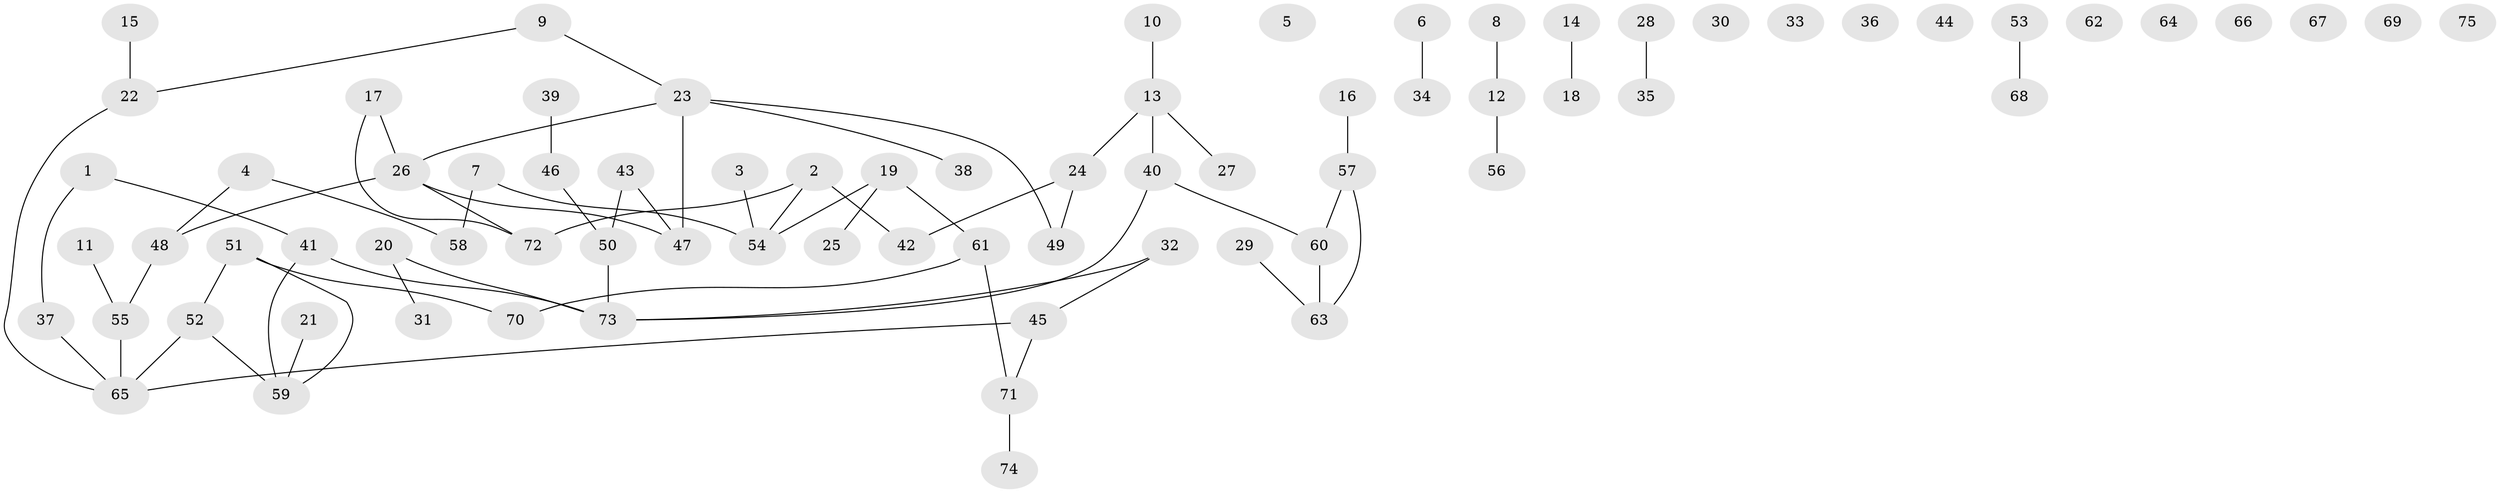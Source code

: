 // coarse degree distribution, {3: 0.17307692307692307, 1: 0.2692307692307692, 2: 0.17307692307692307, 0: 0.25, 4: 0.057692307692307696, 5: 0.057692307692307696, 6: 0.019230769230769232}
// Generated by graph-tools (version 1.1) at 2025/23/03/03/25 07:23:25]
// undirected, 75 vertices, 71 edges
graph export_dot {
graph [start="1"]
  node [color=gray90,style=filled];
  1;
  2;
  3;
  4;
  5;
  6;
  7;
  8;
  9;
  10;
  11;
  12;
  13;
  14;
  15;
  16;
  17;
  18;
  19;
  20;
  21;
  22;
  23;
  24;
  25;
  26;
  27;
  28;
  29;
  30;
  31;
  32;
  33;
  34;
  35;
  36;
  37;
  38;
  39;
  40;
  41;
  42;
  43;
  44;
  45;
  46;
  47;
  48;
  49;
  50;
  51;
  52;
  53;
  54;
  55;
  56;
  57;
  58;
  59;
  60;
  61;
  62;
  63;
  64;
  65;
  66;
  67;
  68;
  69;
  70;
  71;
  72;
  73;
  74;
  75;
  1 -- 37;
  1 -- 41;
  2 -- 42;
  2 -- 54;
  2 -- 72;
  3 -- 54;
  4 -- 48;
  4 -- 58;
  6 -- 34;
  7 -- 54;
  7 -- 58;
  8 -- 12;
  9 -- 22;
  9 -- 23;
  10 -- 13;
  11 -- 55;
  12 -- 56;
  13 -- 24;
  13 -- 27;
  13 -- 40;
  14 -- 18;
  15 -- 22;
  16 -- 57;
  17 -- 26;
  17 -- 72;
  19 -- 25;
  19 -- 54;
  19 -- 61;
  20 -- 31;
  20 -- 73;
  21 -- 59;
  22 -- 65;
  23 -- 26;
  23 -- 38;
  23 -- 47;
  23 -- 49;
  24 -- 42;
  24 -- 49;
  26 -- 47;
  26 -- 48;
  26 -- 72;
  28 -- 35;
  29 -- 63;
  32 -- 45;
  32 -- 73;
  37 -- 65;
  39 -- 46;
  40 -- 60;
  40 -- 73;
  41 -- 59;
  41 -- 73;
  43 -- 47;
  43 -- 50;
  45 -- 65;
  45 -- 71;
  46 -- 50;
  48 -- 55;
  50 -- 73;
  51 -- 52;
  51 -- 59;
  51 -- 70;
  52 -- 59;
  52 -- 65;
  53 -- 68;
  55 -- 65;
  57 -- 60;
  57 -- 63;
  60 -- 63;
  61 -- 70;
  61 -- 71;
  71 -- 74;
}
